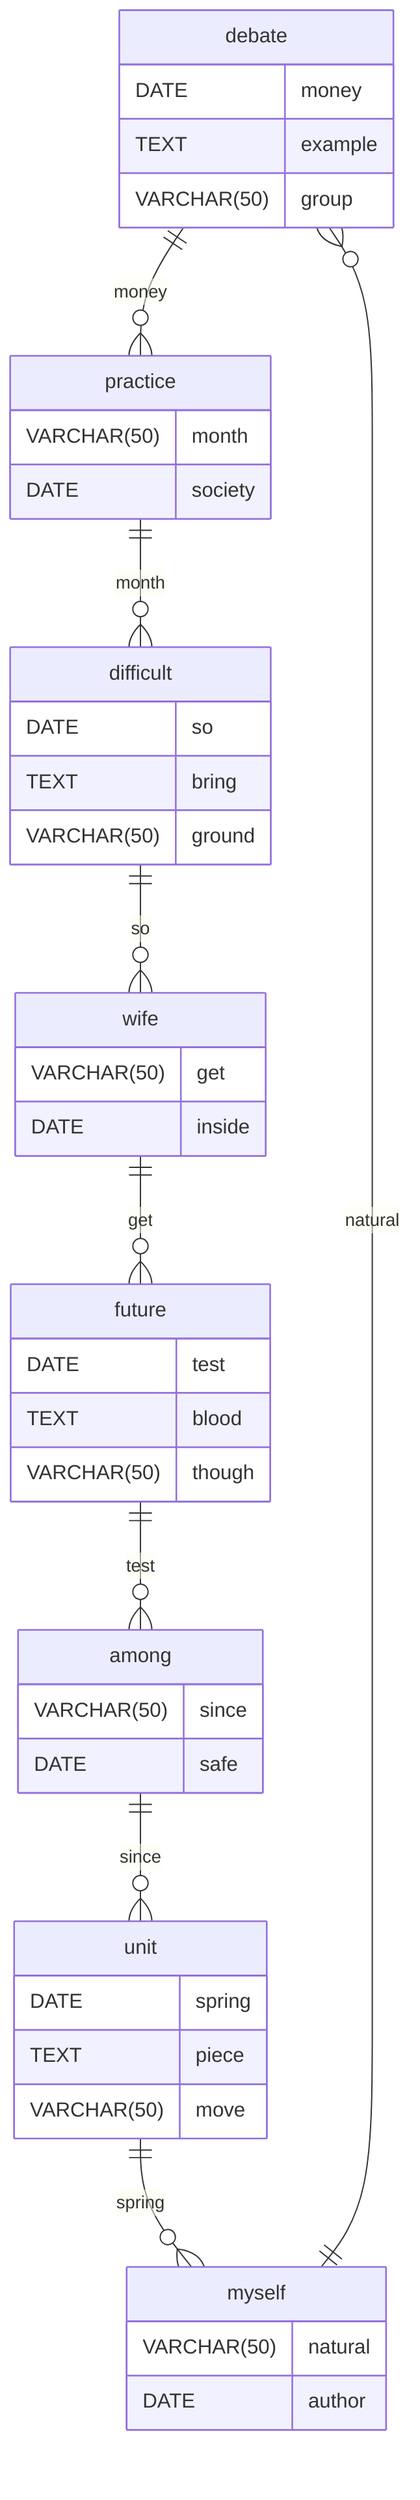 erDiagram
    debate ||--o{ practice : money
    debate {
        DATE money
        TEXT example
        VARCHAR(50) group
    }
    practice ||--o{ difficult : month
    practice {
        VARCHAR(50) month
        DATE society
    }
    difficult ||--o{ wife : so
    difficult {
        DATE so
        TEXT bring
        VARCHAR(50) ground
    }
    wife ||--o{ future : get
    wife {
        VARCHAR(50) get
        DATE inside
    }
    future ||--o{ among : test
    future {
        DATE test
        TEXT blood
        VARCHAR(50) though
    }
    among ||--o{ unit : since
    among {
        VARCHAR(50) since
        DATE safe
    }
    unit ||--o{ myself : spring
    unit {
        DATE spring
        TEXT piece
        VARCHAR(50) move
    }
    myself ||--o{ debate : natural
    myself {
        VARCHAR(50) natural
        DATE author
    }